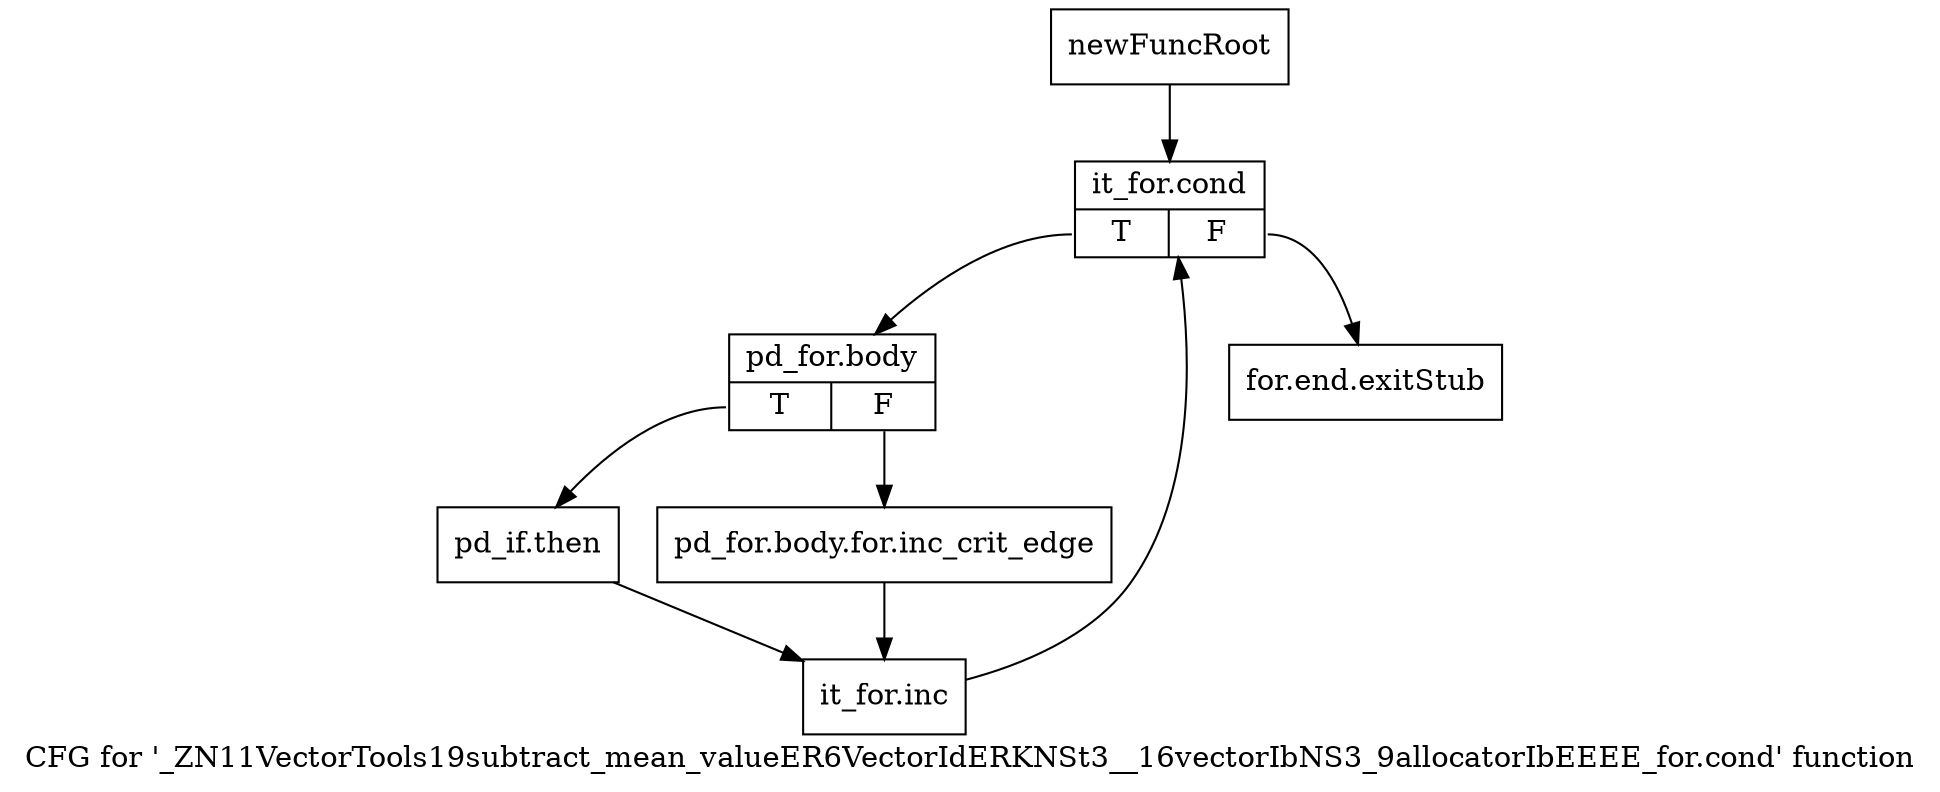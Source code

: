 digraph "CFG for '_ZN11VectorTools19subtract_mean_valueER6VectorIdERKNSt3__16vectorIbNS3_9allocatorIbEEEE_for.cond' function" {
	label="CFG for '_ZN11VectorTools19subtract_mean_valueER6VectorIdERKNSt3__16vectorIbNS3_9allocatorIbEEEE_for.cond' function";

	Node0x996f9d0 [shape=record,label="{newFuncRoot}"];
	Node0x996f9d0 -> Node0x996fa70;
	Node0x996fa20 [shape=record,label="{for.end.exitStub}"];
	Node0x996fa70 [shape=record,label="{it_for.cond|{<s0>T|<s1>F}}"];
	Node0x996fa70:s0 -> Node0x996fac0;
	Node0x996fa70:s1 -> Node0x996fa20;
	Node0x996fac0 [shape=record,label="{pd_for.body|{<s0>T|<s1>F}}"];
	Node0x996fac0:s0 -> Node0x996fb60;
	Node0x996fac0:s1 -> Node0x996fb10;
	Node0x996fb10 [shape=record,label="{pd_for.body.for.inc_crit_edge}"];
	Node0x996fb10 -> Node0x996fbb0;
	Node0x996fb60 [shape=record,label="{pd_if.then}"];
	Node0x996fb60 -> Node0x996fbb0;
	Node0x996fbb0 [shape=record,label="{it_for.inc}"];
	Node0x996fbb0 -> Node0x996fa70;
}
